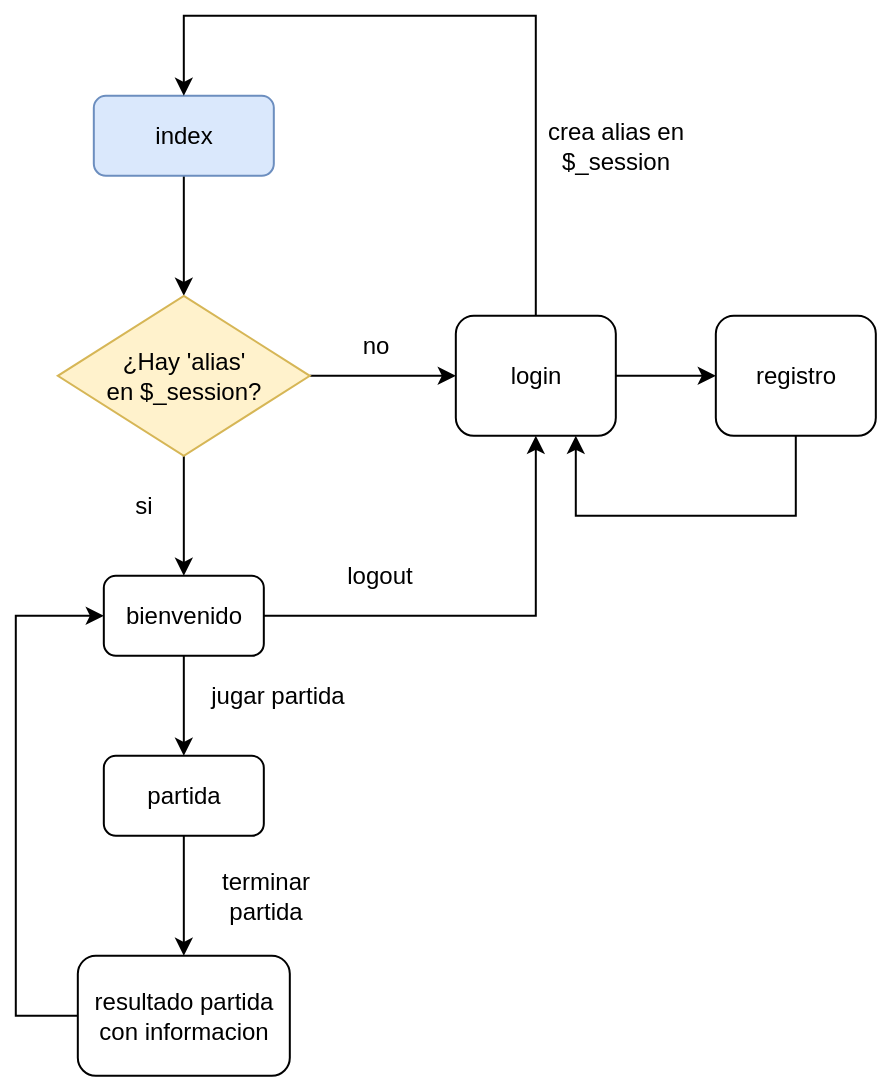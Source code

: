 <mxfile version="16.2.7" type="device"><diagram id="C5RBs43oDa-KdzZeNtuy" name="Page-1"><mxGraphModel dx="1237" dy="663" grid="1" gridSize="10" guides="1" tooltips="1" connect="1" arrows="1" fold="1" page="1" pageScale="1" pageWidth="827" pageHeight="1169" math="0" shadow="0"><root><mxCell id="WIyWlLk6GJQsqaUBKTNV-0"/><mxCell id="WIyWlLk6GJQsqaUBKTNV-1" parent="WIyWlLk6GJQsqaUBKTNV-0"/><mxCell id="U9M5v16sjfwX9BRJte9F-7" style="edgeStyle=orthogonalEdgeStyle;rounded=0;orthogonalLoop=1;jettySize=auto;html=1;" edge="1" parent="WIyWlLk6GJQsqaUBKTNV-1" source="U9M5v16sjfwX9BRJte9F-0" target="U9M5v16sjfwX9BRJte9F-1"><mxGeometry relative="1" as="geometry"/></mxCell><mxCell id="U9M5v16sjfwX9BRJte9F-0" value="index" style="rounded=1;whiteSpace=wrap;html=1;fillColor=#dae8fc;strokeColor=#6c8ebf;" vertex="1" parent="WIyWlLk6GJQsqaUBKTNV-1"><mxGeometry x="237.91" y="339.91" width="90" height="40" as="geometry"/></mxCell><mxCell id="U9M5v16sjfwX9BRJte9F-4" style="edgeStyle=orthogonalEdgeStyle;rounded=0;orthogonalLoop=1;jettySize=auto;html=1;" edge="1" parent="WIyWlLk6GJQsqaUBKTNV-1" source="U9M5v16sjfwX9BRJte9F-1" target="U9M5v16sjfwX9BRJte9F-2"><mxGeometry relative="1" as="geometry"/></mxCell><mxCell id="U9M5v16sjfwX9BRJte9F-14" style="edgeStyle=orthogonalEdgeStyle;rounded=0;orthogonalLoop=1;jettySize=auto;html=1;" edge="1" parent="WIyWlLk6GJQsqaUBKTNV-1" source="U9M5v16sjfwX9BRJte9F-1" target="U9M5v16sjfwX9BRJte9F-12"><mxGeometry relative="1" as="geometry"/></mxCell><mxCell id="U9M5v16sjfwX9BRJte9F-1" value="¿Hay 'alias'&lt;br&gt;en $_session?" style="rhombus;whiteSpace=wrap;html=1;fillColor=#fff2cc;strokeColor=#d6b656;" vertex="1" parent="WIyWlLk6GJQsqaUBKTNV-1"><mxGeometry x="219.91" y="439.91" width="126" height="80" as="geometry"/></mxCell><mxCell id="U9M5v16sjfwX9BRJte9F-5" style="edgeStyle=orthogonalEdgeStyle;rounded=0;orthogonalLoop=1;jettySize=auto;html=1;" edge="1" parent="WIyWlLk6GJQsqaUBKTNV-1" source="U9M5v16sjfwX9BRJte9F-2" target="U9M5v16sjfwX9BRJte9F-3"><mxGeometry relative="1" as="geometry"/></mxCell><mxCell id="U9M5v16sjfwX9BRJte9F-8" style="edgeStyle=orthogonalEdgeStyle;rounded=0;orthogonalLoop=1;jettySize=auto;html=1;entryX=0.5;entryY=0;entryDx=0;entryDy=0;" edge="1" parent="WIyWlLk6GJQsqaUBKTNV-1" source="U9M5v16sjfwX9BRJte9F-2" target="U9M5v16sjfwX9BRJte9F-0"><mxGeometry relative="1" as="geometry"><Array as="points"><mxPoint x="458.91" y="299.91"/><mxPoint x="282.91" y="299.91"/></Array></mxGeometry></mxCell><mxCell id="U9M5v16sjfwX9BRJte9F-2" value="login" style="rounded=1;whiteSpace=wrap;html=1;" vertex="1" parent="WIyWlLk6GJQsqaUBKTNV-1"><mxGeometry x="418.91" y="449.91" width="80" height="60" as="geometry"/></mxCell><mxCell id="U9M5v16sjfwX9BRJte9F-6" style="edgeStyle=orthogonalEdgeStyle;rounded=0;orthogonalLoop=1;jettySize=auto;html=1;" edge="1" parent="WIyWlLk6GJQsqaUBKTNV-1" source="U9M5v16sjfwX9BRJte9F-3"><mxGeometry relative="1" as="geometry"><mxPoint x="478.91" y="509.91" as="targetPoint"/><Array as="points"><mxPoint x="588.91" y="549.91"/><mxPoint x="478.91" y="549.91"/><mxPoint x="478.91" y="509.91"/></Array></mxGeometry></mxCell><mxCell id="U9M5v16sjfwX9BRJte9F-3" value="registro" style="rounded=1;whiteSpace=wrap;html=1;" vertex="1" parent="WIyWlLk6GJQsqaUBKTNV-1"><mxGeometry x="548.91" y="449.91" width="80" height="60" as="geometry"/></mxCell><mxCell id="U9M5v16sjfwX9BRJte9F-9" value="crea alias en $_session" style="text;html=1;strokeColor=none;fillColor=none;align=center;verticalAlign=middle;whiteSpace=wrap;rounded=0;" vertex="1" parent="WIyWlLk6GJQsqaUBKTNV-1"><mxGeometry x="458.91" y="349.91" width="80" height="30" as="geometry"/></mxCell><mxCell id="U9M5v16sjfwX9BRJte9F-10" value="no" style="text;html=1;strokeColor=none;fillColor=none;align=center;verticalAlign=middle;whiteSpace=wrap;rounded=0;" vertex="1" parent="WIyWlLk6GJQsqaUBKTNV-1"><mxGeometry x="358.91" y="449.91" width="40" height="30" as="geometry"/></mxCell><mxCell id="U9M5v16sjfwX9BRJte9F-11" value="si" style="text;html=1;strokeColor=none;fillColor=none;align=center;verticalAlign=middle;whiteSpace=wrap;rounded=0;" vertex="1" parent="WIyWlLk6GJQsqaUBKTNV-1"><mxGeometry x="242.91" y="529.91" width="40" height="30" as="geometry"/></mxCell><mxCell id="U9M5v16sjfwX9BRJte9F-15" style="edgeStyle=orthogonalEdgeStyle;rounded=0;orthogonalLoop=1;jettySize=auto;html=1;entryX=0.5;entryY=1;entryDx=0;entryDy=0;" edge="1" parent="WIyWlLk6GJQsqaUBKTNV-1" source="U9M5v16sjfwX9BRJte9F-12" target="U9M5v16sjfwX9BRJte9F-2"><mxGeometry relative="1" as="geometry"/></mxCell><mxCell id="U9M5v16sjfwX9BRJte9F-18" style="edgeStyle=orthogonalEdgeStyle;rounded=0;orthogonalLoop=1;jettySize=auto;html=1;" edge="1" parent="WIyWlLk6GJQsqaUBKTNV-1" source="U9M5v16sjfwX9BRJte9F-12" target="U9M5v16sjfwX9BRJte9F-17"><mxGeometry relative="1" as="geometry"/></mxCell><mxCell id="U9M5v16sjfwX9BRJte9F-12" value="bienvenido" style="rounded=1;whiteSpace=wrap;html=1;" vertex="1" parent="WIyWlLk6GJQsqaUBKTNV-1"><mxGeometry x="242.91" y="579.91" width="80" height="40" as="geometry"/></mxCell><mxCell id="U9M5v16sjfwX9BRJte9F-16" value="logout" style="text;html=1;strokeColor=none;fillColor=none;align=center;verticalAlign=middle;whiteSpace=wrap;rounded=0;" vertex="1" parent="WIyWlLk6GJQsqaUBKTNV-1"><mxGeometry x="352.91" y="569.91" width="56" height="20" as="geometry"/></mxCell><mxCell id="U9M5v16sjfwX9BRJte9F-19" style="edgeStyle=orthogonalEdgeStyle;rounded=0;orthogonalLoop=1;jettySize=auto;html=1;entryX=0;entryY=0.5;entryDx=0;entryDy=0;exitX=0;exitY=0.5;exitDx=0;exitDy=0;" edge="1" parent="WIyWlLk6GJQsqaUBKTNV-1" source="U9M5v16sjfwX9BRJte9F-21" target="U9M5v16sjfwX9BRJte9F-12"><mxGeometry relative="1" as="geometry"><mxPoint x="148.91" y="779.91" as="sourcePoint"/><Array as="points"><mxPoint x="198.91" y="799.91"/><mxPoint x="198.91" y="599.91"/></Array></mxGeometry></mxCell><mxCell id="U9M5v16sjfwX9BRJte9F-22" style="edgeStyle=orthogonalEdgeStyle;rounded=0;orthogonalLoop=1;jettySize=auto;html=1;" edge="1" parent="WIyWlLk6GJQsqaUBKTNV-1" source="U9M5v16sjfwX9BRJte9F-17" target="U9M5v16sjfwX9BRJte9F-21"><mxGeometry relative="1" as="geometry"/></mxCell><mxCell id="U9M5v16sjfwX9BRJte9F-17" value="partida" style="rounded=1;whiteSpace=wrap;html=1;" vertex="1" parent="WIyWlLk6GJQsqaUBKTNV-1"><mxGeometry x="242.91" y="669.91" width="80" height="40" as="geometry"/></mxCell><mxCell id="U9M5v16sjfwX9BRJte9F-20" value="jugar partida" style="text;html=1;strokeColor=none;fillColor=none;align=center;verticalAlign=middle;whiteSpace=wrap;rounded=0;" vertex="1" parent="WIyWlLk6GJQsqaUBKTNV-1"><mxGeometry x="288.91" y="629.91" width="82" height="20" as="geometry"/></mxCell><mxCell id="U9M5v16sjfwX9BRJte9F-21" value="resultado partida con informacion" style="rounded=1;whiteSpace=wrap;html=1;" vertex="1" parent="WIyWlLk6GJQsqaUBKTNV-1"><mxGeometry x="229.91" y="769.91" width="106" height="60" as="geometry"/></mxCell><mxCell id="U9M5v16sjfwX9BRJte9F-23" value="terminar partida" style="text;html=1;strokeColor=none;fillColor=none;align=center;verticalAlign=middle;whiteSpace=wrap;rounded=0;" vertex="1" parent="WIyWlLk6GJQsqaUBKTNV-1"><mxGeometry x="282.91" y="729.91" width="82" height="20" as="geometry"/></mxCell></root></mxGraphModel></diagram></mxfile>